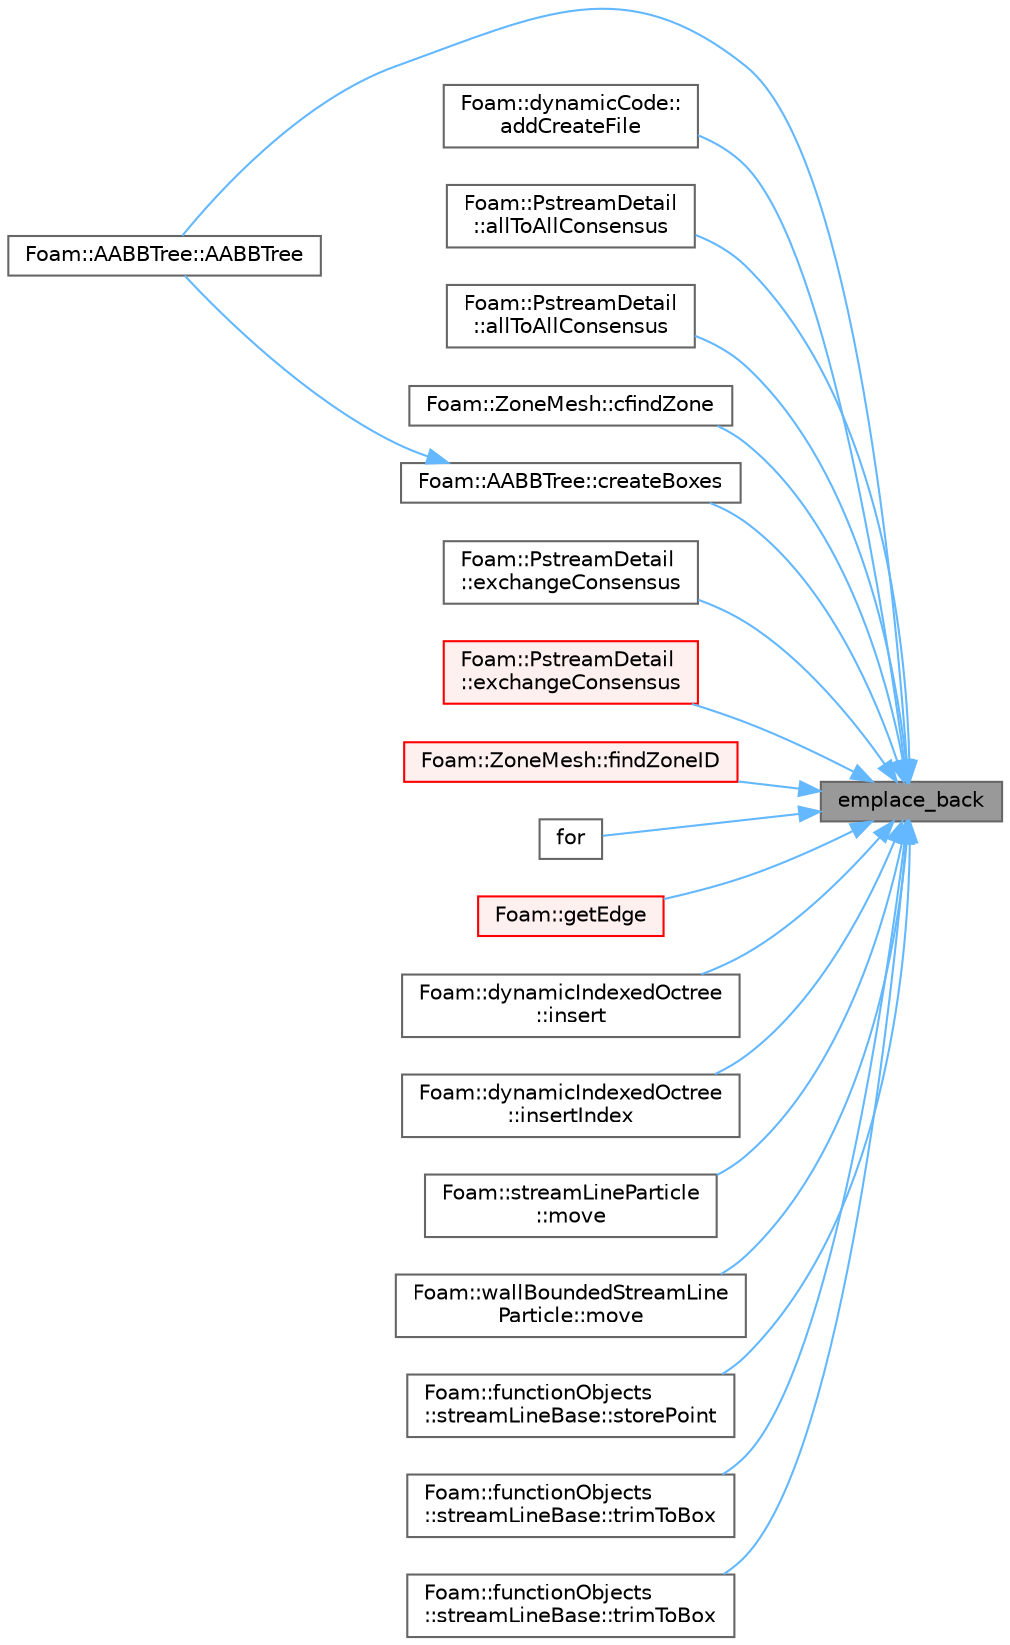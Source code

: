 digraph "emplace_back"
{
 // LATEX_PDF_SIZE
  bgcolor="transparent";
  edge [fontname=Helvetica,fontsize=10,labelfontname=Helvetica,labelfontsize=10];
  node [fontname=Helvetica,fontsize=10,shape=box,height=0.2,width=0.4];
  rankdir="RL";
  Node1 [id="Node000001",label="emplace_back",height=0.2,width=0.4,color="gray40", fillcolor="grey60", style="filled", fontcolor="black",tooltip=" "];
  Node1 -> Node2 [id="edge1_Node000001_Node000002",dir="back",color="steelblue1",style="solid",tooltip=" "];
  Node2 [id="Node000002",label="Foam::AABBTree::AABBTree",height=0.2,width=0.4,color="grey40", fillcolor="white", style="filled",URL="$classFoam_1_1AABBTree.html#a561325d17672953f9c5f4f0b5eb2faf1",tooltip=" "];
  Node1 -> Node3 [id="edge2_Node000001_Node000003",dir="back",color="steelblue1",style="solid",tooltip=" "];
  Node3 [id="Node000003",label="Foam::dynamicCode::\laddCreateFile",height=0.2,width=0.4,color="grey40", fillcolor="white", style="filled",URL="$classFoam_1_1dynamicCode.html#a9e7a5d134d213ff2c390690234cfa6dc",tooltip=" "];
  Node1 -> Node4 [id="edge3_Node000001_Node000004",dir="back",color="steelblue1",style="solid",tooltip=" "];
  Node4 [id="Node000004",label="Foam::PstreamDetail\l::allToAllConsensus",height=0.2,width=0.4,color="grey40", fillcolor="white", style="filled",URL="$namespaceFoam_1_1PstreamDetail.html#a3c07cad8976f7d84e72a2a9b4b5f8b42",tooltip=" "];
  Node1 -> Node5 [id="edge4_Node000001_Node000005",dir="back",color="steelblue1",style="solid",tooltip=" "];
  Node5 [id="Node000005",label="Foam::PstreamDetail\l::allToAllConsensus",height=0.2,width=0.4,color="grey40", fillcolor="white", style="filled",URL="$namespaceFoam_1_1PstreamDetail.html#ad5175b47a11b429f9132c1a6ad11def2",tooltip=" "];
  Node1 -> Node6 [id="edge5_Node000001_Node000006",dir="back",color="steelblue1",style="solid",tooltip=" "];
  Node6 [id="Node000006",label="Foam::ZoneMesh::cfindZone",height=0.2,width=0.4,color="grey40", fillcolor="white", style="filled",URL="$classFoam_1_1ZoneMesh.html#a5e27237ffd38200f4e873291da7bcf47",tooltip=" "];
  Node1 -> Node7 [id="edge6_Node000001_Node000007",dir="back",color="steelblue1",style="solid",tooltip=" "];
  Node7 [id="Node000007",label="Foam::AABBTree::createBoxes",height=0.2,width=0.4,color="grey40", fillcolor="white", style="filled",URL="$classFoam_1_1AABBTree.html#a44dbc07e3813445decd3b6092055d6b3",tooltip=" "];
  Node7 -> Node2 [id="edge7_Node000007_Node000002",dir="back",color="steelblue1",style="solid",tooltip=" "];
  Node1 -> Node8 [id="edge8_Node000001_Node000008",dir="back",color="steelblue1",style="solid",tooltip=" "];
  Node8 [id="Node000008",label="Foam::PstreamDetail\l::exchangeConsensus",height=0.2,width=0.4,color="grey40", fillcolor="white", style="filled",URL="$namespaceFoam_1_1PstreamDetail.html#a290daec6721dcc73e18585dd63411296",tooltip=" "];
  Node1 -> Node9 [id="edge9_Node000001_Node000009",dir="back",color="steelblue1",style="solid",tooltip=" "];
  Node9 [id="Node000009",label="Foam::PstreamDetail\l::exchangeConsensus",height=0.2,width=0.4,color="red", fillcolor="#FFF0F0", style="filled",URL="$namespaceFoam_1_1PstreamDetail.html#afe83de1d422bb3e240090bc44126b104",tooltip=" "];
  Node1 -> Node12 [id="edge10_Node000001_Node000012",dir="back",color="steelblue1",style="solid",tooltip=" "];
  Node12 [id="Node000012",label="Foam::ZoneMesh::findZoneID",height=0.2,width=0.4,color="red", fillcolor="#FFF0F0", style="filled",URL="$classFoam_1_1ZoneMesh.html#a13d1a124b375b062a1c226196db8b486",tooltip=" "];
  Node1 -> Node27 [id="edge11_Node000001_Node000027",dir="back",color="steelblue1",style="solid",tooltip=" "];
  Node27 [id="Node000027",label="for",height=0.2,width=0.4,color="grey40", fillcolor="white", style="filled",URL="$searchingEngine__CGAL_8H.html#a29f0652722b2664fa8b01c5078586113",tooltip=" "];
  Node1 -> Node28 [id="edge12_Node000001_Node000028",dir="back",color="steelblue1",style="solid",tooltip=" "];
  Node28 [id="Node000028",label="Foam::getEdge",height=0.2,width=0.4,color="red", fillcolor="#FFF0F0", style="filled",URL="$namespaceFoam.html#a3ba182158a64565f770061ad62971836",tooltip=" "];
  Node1 -> Node36 [id="edge13_Node000001_Node000036",dir="back",color="steelblue1",style="solid",tooltip=" "];
  Node36 [id="Node000036",label="Foam::dynamicIndexedOctree\l::insert",height=0.2,width=0.4,color="grey40", fillcolor="white", style="filled",URL="$classFoam_1_1dynamicIndexedOctree.html#ad2609d6744394bb17ad08188c6956fc9",tooltip=" "];
  Node1 -> Node37 [id="edge14_Node000001_Node000037",dir="back",color="steelblue1",style="solid",tooltip=" "];
  Node37 [id="Node000037",label="Foam::dynamicIndexedOctree\l::insertIndex",height=0.2,width=0.4,color="grey40", fillcolor="white", style="filled",URL="$classFoam_1_1dynamicIndexedOctree.html#af7a674060888ace022858c8581c91c4d",tooltip=" "];
  Node1 -> Node38 [id="edge15_Node000001_Node000038",dir="back",color="steelblue1",style="solid",tooltip=" "];
  Node38 [id="Node000038",label="Foam::streamLineParticle\l::move",height=0.2,width=0.4,color="grey40", fillcolor="white", style="filled",URL="$classFoam_1_1streamLineParticle.html#ad0a0e802e8859cc2100920df8973efaa",tooltip=" "];
  Node1 -> Node39 [id="edge16_Node000001_Node000039",dir="back",color="steelblue1",style="solid",tooltip=" "];
  Node39 [id="Node000039",label="Foam::wallBoundedStreamLine\lParticle::move",height=0.2,width=0.4,color="grey40", fillcolor="white", style="filled",URL="$classFoam_1_1wallBoundedStreamLineParticle.html#ac2c0edbd947f1f38ebd3fcde0db7cd6a",tooltip=" "];
  Node1 -> Node40 [id="edge17_Node000001_Node000040",dir="back",color="steelblue1",style="solid",tooltip=" "];
  Node40 [id="Node000040",label="Foam::functionObjects\l::streamLineBase::storePoint",height=0.2,width=0.4,color="grey40", fillcolor="white", style="filled",URL="$classFoam_1_1functionObjects_1_1streamLineBase.html#a6fc11bbf7098ddd6f7d4719a34069256",tooltip=" "];
  Node1 -> Node41 [id="edge18_Node000001_Node000041",dir="back",color="steelblue1",style="solid",tooltip=" "];
  Node41 [id="Node000041",label="Foam::functionObjects\l::streamLineBase::trimToBox",height=0.2,width=0.4,color="grey40", fillcolor="white", style="filled",URL="$classFoam_1_1functionObjects_1_1streamLineBase.html#a81e4fb9a2dde2bc4ec13e799ace00efd",tooltip=" "];
  Node1 -> Node42 [id="edge19_Node000001_Node000042",dir="back",color="steelblue1",style="solid",tooltip=" "];
  Node42 [id="Node000042",label="Foam::functionObjects\l::streamLineBase::trimToBox",height=0.2,width=0.4,color="grey40", fillcolor="white", style="filled",URL="$classFoam_1_1functionObjects_1_1streamLineBase.html#ad9fef25c79d6995f804bc6397392c549",tooltip=" "];
}
